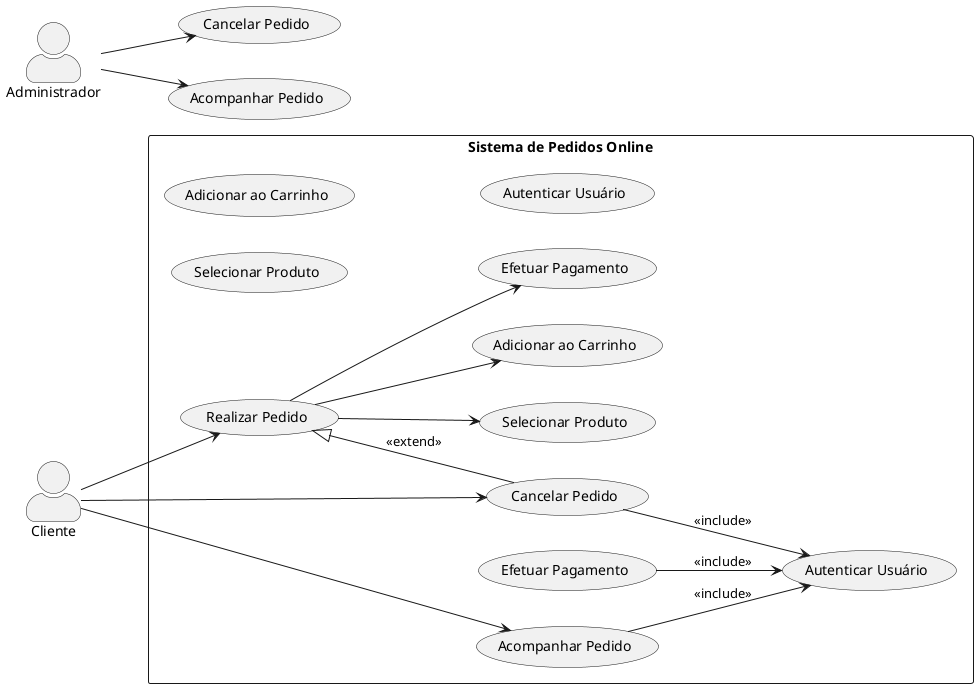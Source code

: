 @startuml
left to right direction
skinparam packageStyle rectangle
skinparam actorStyle awesome

' Delimitador do sistema
rectangle "Sistema de Pedidos Online" {
    
    ' Casos de uso principais
    (Realizar Pedido) as RP
    (Selecionar Produto) as SP
    (Adicionar ao Carrinho) as AC
    (Efetuar Pagamento) as EP
    (Autenticar Usuário) as AU
    (Acompanhar Pedido) as AP
    (Cancelar Pedido) as CP

    ' Relacionamentos
    RP --> (Selecionar Produto)
    RP --> (Adicionar ao Carrinho)
    RP --> (Efetuar Pagamento)

    EP --> (Autenticar Usuário) : <<include>>
    CP --> (Autenticar Usuário) : <<include>>
    AP --> (Autenticar Usuário) : <<include>>
    RP <|-- CP : <<extend>>
}

' Atores
actor Cliente
actor Administrador

' Relacionamentos com atores
Cliente --> RP
Cliente --> AP
Cliente --> CP

Administrador --> (Cancelar Pedido)
Administrador --> (Acompanhar Pedido)

@enduml
